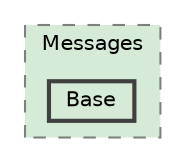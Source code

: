 digraph "C:/Users/tkefauver/Source/Repos/MonkeyPaste/Common/MonkeyPaste.Common.Plugin/Models/Messages/Base"
{
 // LATEX_PDF_SIZE
  bgcolor="transparent";
  edge [fontname=Helvetica,fontsize=10,labelfontname=Helvetica,labelfontsize=10];
  node [fontname=Helvetica,fontsize=10,shape=box,height=0.2,width=0.4];
  compound=true
  subgraph clusterdir_5eb9aa0400455f3acb745c749eb39f0c {
    graph [ bgcolor="#d5ebd8", pencolor="grey50", label="Messages", fontname=Helvetica,fontsize=10 style="filled,dashed", URL="dir_5eb9aa0400455f3acb745c749eb39f0c.html",tooltip=""]
  dir_a16ee932a75fdd96743cf7c624be12d1 [label="Base", fillcolor="#d5ebd8", color="grey25", style="filled,bold", URL="dir_a16ee932a75fdd96743cf7c624be12d1.html",tooltip=""];
  }
}
